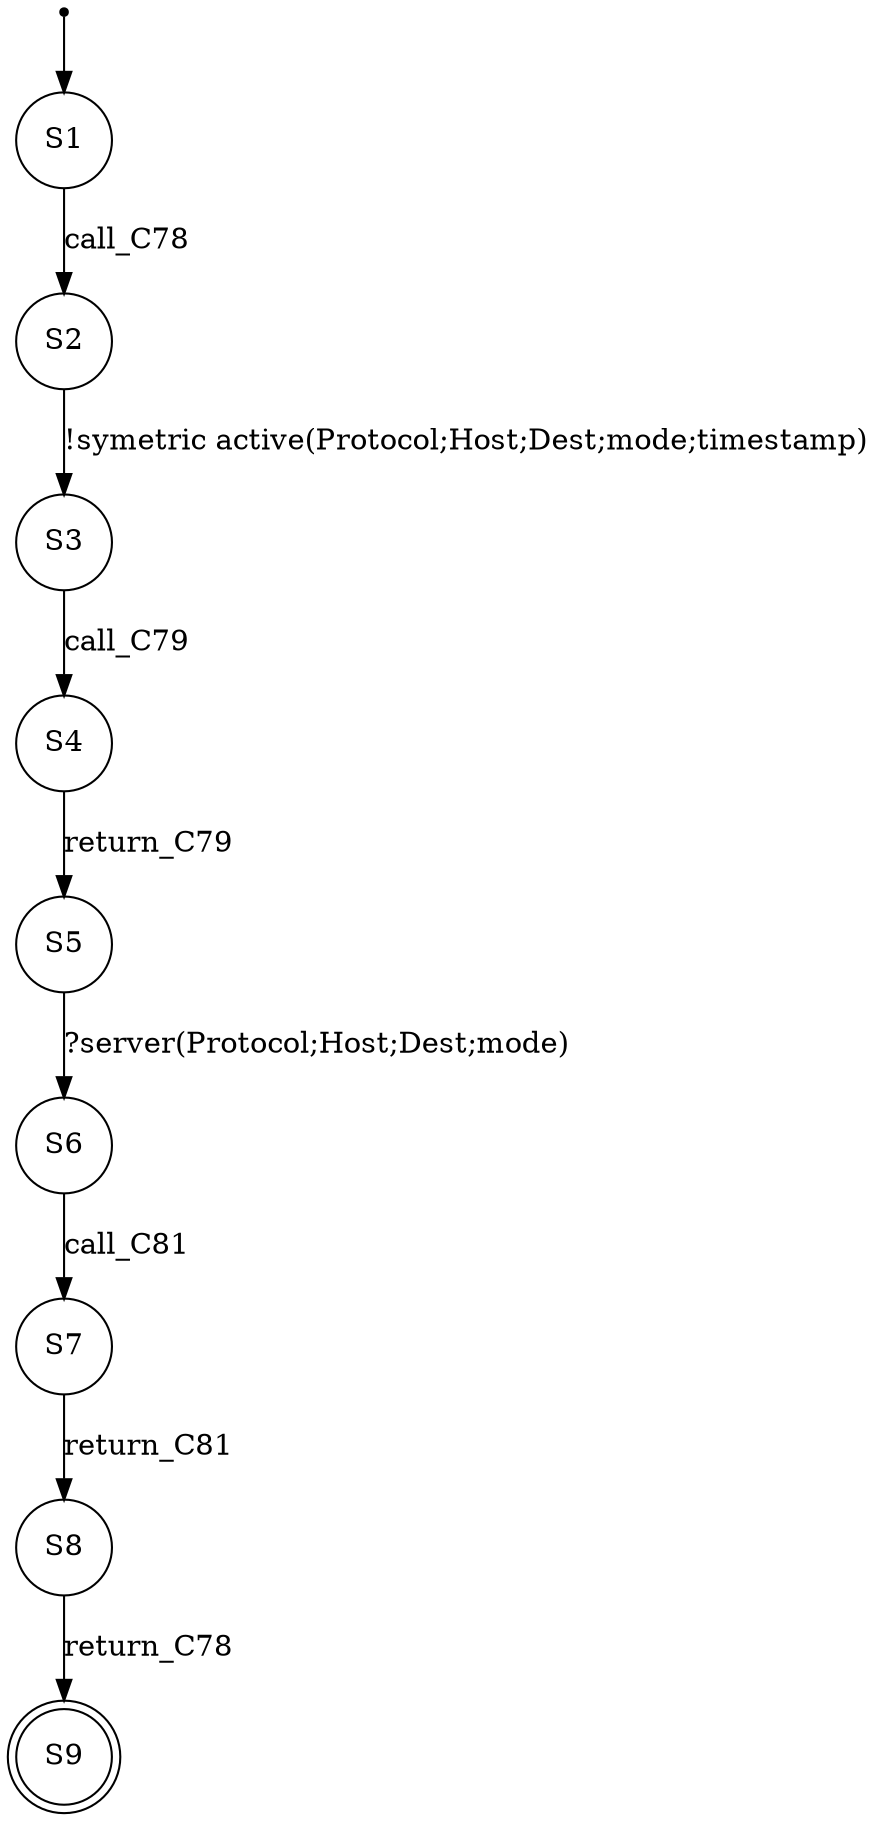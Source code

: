 digraph LTS {
S00[shape=point]
S1[label=S1,shape=circle];
S2[label=S2,shape=circle];
S3[label=S3,shape=circle];
S4[label=S4,shape=circle];
S5[label=S5,shape=circle];
S6[label=S6,shape=circle];
S7[label=S7,shape=circle];
S8[label=S8,shape=circle];
S9[label=S9,shape=doublecircle];
S00 -> S1
S1 -> S2[label ="call_C78"];
S2 -> S3[label ="!symetric active(Protocol;Host;Dest;mode;timestamp)"];
S3 -> S4[label ="call_C79"];
S4 -> S5[label ="return_C79"];
S5 -> S6[label ="?server(Protocol;Host;Dest;mode)"];
S6 -> S7[label ="call_C81"];
S7 -> S8[label ="return_C81"];
S8 -> S9[label ="return_C78"];
}
